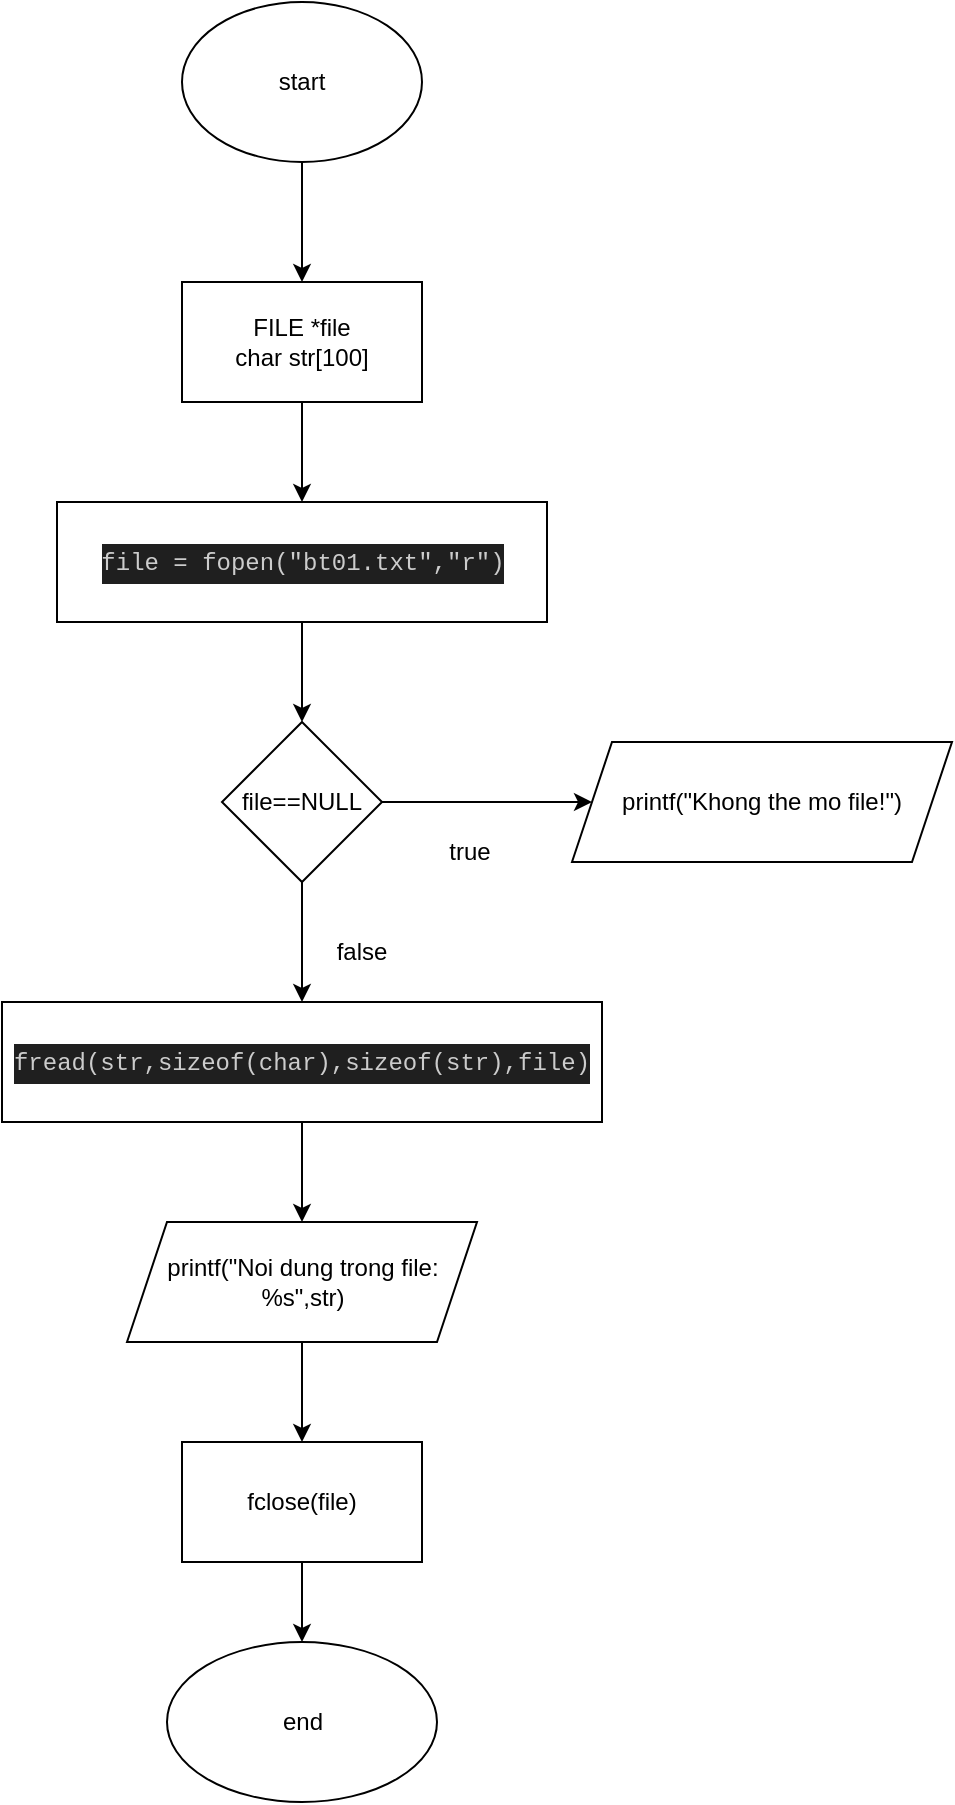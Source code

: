 <mxfile version="22.1.5" type="device">
  <diagram id="C5RBs43oDa-KdzZeNtuy" name="Page-1">
    <mxGraphModel dx="1120" dy="478" grid="1" gridSize="10" guides="1" tooltips="1" connect="1" arrows="1" fold="1" page="1" pageScale="1" pageWidth="827" pageHeight="1169" math="0" shadow="0">
      <root>
        <mxCell id="WIyWlLk6GJQsqaUBKTNV-0" />
        <mxCell id="WIyWlLk6GJQsqaUBKTNV-1" parent="WIyWlLk6GJQsqaUBKTNV-0" />
        <mxCell id="SiKH6Yoqfr_jh62dONYM-0" value="" style="edgeStyle=orthogonalEdgeStyle;rounded=0;orthogonalLoop=1;jettySize=auto;html=1;entryX=0.5;entryY=0;entryDx=0;entryDy=0;" edge="1" parent="WIyWlLk6GJQsqaUBKTNV-1" source="SiKH6Yoqfr_jh62dONYM-1" target="SiKH6Yoqfr_jh62dONYM-17">
          <mxGeometry relative="1" as="geometry">
            <mxPoint x="425" y="180" as="targetPoint" />
          </mxGeometry>
        </mxCell>
        <mxCell id="SiKH6Yoqfr_jh62dONYM-1" value="start" style="ellipse;whiteSpace=wrap;html=1;" vertex="1" parent="WIyWlLk6GJQsqaUBKTNV-1">
          <mxGeometry x="365" y="20" width="120" height="80" as="geometry" />
        </mxCell>
        <mxCell id="SiKH6Yoqfr_jh62dONYM-2" value="" style="edgeStyle=orthogonalEdgeStyle;rounded=0;orthogonalLoop=1;jettySize=auto;html=1;exitX=0.5;exitY=1;exitDx=0;exitDy=0;" edge="1" parent="WIyWlLk6GJQsqaUBKTNV-1" source="SiKH6Yoqfr_jh62dONYM-17" target="SiKH6Yoqfr_jh62dONYM-5">
          <mxGeometry relative="1" as="geometry">
            <mxPoint x="425" y="260" as="sourcePoint" />
          </mxGeometry>
        </mxCell>
        <mxCell id="SiKH6Yoqfr_jh62dONYM-4" value="" style="edgeStyle=orthogonalEdgeStyle;rounded=0;orthogonalLoop=1;jettySize=auto;html=1;" edge="1" parent="WIyWlLk6GJQsqaUBKTNV-1" source="SiKH6Yoqfr_jh62dONYM-5" target="SiKH6Yoqfr_jh62dONYM-8">
          <mxGeometry relative="1" as="geometry" />
        </mxCell>
        <mxCell id="SiKH6Yoqfr_jh62dONYM-5" value="&lt;div style=&quot;background-color: rgb(31, 31, 31); line-height: 19px;&quot;&gt;&lt;font face=&quot;Consolas, Courier New, monospace&quot; color=&quot;#cccccc&quot;&gt;file = fopen(&quot;bt01.txt&quot;,&quot;r&quot;)&lt;/font&gt;&lt;br&gt;&lt;/div&gt;" style="rounded=0;whiteSpace=wrap;html=1;" vertex="1" parent="WIyWlLk6GJQsqaUBKTNV-1">
          <mxGeometry x="302.5" y="270" width="245" height="60" as="geometry" />
        </mxCell>
        <mxCell id="SiKH6Yoqfr_jh62dONYM-6" value="" style="edgeStyle=orthogonalEdgeStyle;rounded=0;orthogonalLoop=1;jettySize=auto;html=1;" edge="1" parent="WIyWlLk6GJQsqaUBKTNV-1" source="SiKH6Yoqfr_jh62dONYM-8" target="SiKH6Yoqfr_jh62dONYM-9">
          <mxGeometry relative="1" as="geometry" />
        </mxCell>
        <mxCell id="SiKH6Yoqfr_jh62dONYM-7" value="" style="edgeStyle=orthogonalEdgeStyle;rounded=0;orthogonalLoop=1;jettySize=auto;html=1;" edge="1" parent="WIyWlLk6GJQsqaUBKTNV-1" source="SiKH6Yoqfr_jh62dONYM-8" target="SiKH6Yoqfr_jh62dONYM-11">
          <mxGeometry relative="1" as="geometry" />
        </mxCell>
        <mxCell id="SiKH6Yoqfr_jh62dONYM-8" value="file==NULL" style="rhombus;whiteSpace=wrap;html=1;rounded=0;" vertex="1" parent="WIyWlLk6GJQsqaUBKTNV-1">
          <mxGeometry x="385" y="380" width="80" height="80" as="geometry" />
        </mxCell>
        <mxCell id="SiKH6Yoqfr_jh62dONYM-9" value="printf(&quot;Khong the mo file!&quot;)" style="shape=parallelogram;perimeter=parallelogramPerimeter;whiteSpace=wrap;html=1;fixedSize=1;" vertex="1" parent="WIyWlLk6GJQsqaUBKTNV-1">
          <mxGeometry x="560" y="390" width="190" height="60" as="geometry" />
        </mxCell>
        <mxCell id="SiKH6Yoqfr_jh62dONYM-20" value="" style="edgeStyle=orthogonalEdgeStyle;rounded=0;orthogonalLoop=1;jettySize=auto;html=1;" edge="1" parent="WIyWlLk6GJQsqaUBKTNV-1" source="SiKH6Yoqfr_jh62dONYM-11" target="SiKH6Yoqfr_jh62dONYM-19">
          <mxGeometry relative="1" as="geometry" />
        </mxCell>
        <mxCell id="SiKH6Yoqfr_jh62dONYM-11" value="&lt;div style=&quot;background-color: rgb(31, 31, 31); line-height: 19px;&quot;&gt;&lt;div style=&quot;line-height: 19px;&quot;&gt;&lt;div style=&quot;line-height: 19px;&quot;&gt;&lt;font face=&quot;Consolas, Courier New, monospace&quot; color=&quot;#cccccc&quot;&gt;fread(str,sizeof(char),sizeof(str),file)&lt;/font&gt;&lt;br&gt;&lt;/div&gt;&lt;/div&gt;&lt;/div&gt;" style="rounded=0;whiteSpace=wrap;html=1;" vertex="1" parent="WIyWlLk6GJQsqaUBKTNV-1">
          <mxGeometry x="275" y="520" width="300" height="60" as="geometry" />
        </mxCell>
        <mxCell id="SiKH6Yoqfr_jh62dONYM-12" value="true" style="text;html=1;strokeColor=none;fillColor=none;align=center;verticalAlign=middle;whiteSpace=wrap;rounded=0;" vertex="1" parent="WIyWlLk6GJQsqaUBKTNV-1">
          <mxGeometry x="479" y="430" width="60" height="30" as="geometry" />
        </mxCell>
        <mxCell id="SiKH6Yoqfr_jh62dONYM-13" value="false" style="text;html=1;strokeColor=none;fillColor=none;align=center;verticalAlign=middle;whiteSpace=wrap;rounded=0;" vertex="1" parent="WIyWlLk6GJQsqaUBKTNV-1">
          <mxGeometry x="425" y="480" width="60" height="30" as="geometry" />
        </mxCell>
        <mxCell id="SiKH6Yoqfr_jh62dONYM-14" value="" style="edgeStyle=orthogonalEdgeStyle;rounded=0;orthogonalLoop=1;jettySize=auto;html=1;" edge="1" parent="WIyWlLk6GJQsqaUBKTNV-1" source="SiKH6Yoqfr_jh62dONYM-15" target="SiKH6Yoqfr_jh62dONYM-16">
          <mxGeometry relative="1" as="geometry" />
        </mxCell>
        <mxCell id="SiKH6Yoqfr_jh62dONYM-15" value="fclose(file)" style="whiteSpace=wrap;html=1;rounded=0;" vertex="1" parent="WIyWlLk6GJQsqaUBKTNV-1">
          <mxGeometry x="365" y="740" width="120" height="60" as="geometry" />
        </mxCell>
        <mxCell id="SiKH6Yoqfr_jh62dONYM-16" value="end" style="ellipse;whiteSpace=wrap;html=1;rounded=0;" vertex="1" parent="WIyWlLk6GJQsqaUBKTNV-1">
          <mxGeometry x="357.5" y="840" width="135" height="80" as="geometry" />
        </mxCell>
        <mxCell id="SiKH6Yoqfr_jh62dONYM-17" value="&lt;div&gt;FILE *file&lt;/div&gt;&lt;div&gt;char str[100]&lt;span style=&quot;&quot;&gt;&lt;/span&gt;&lt;/div&gt;" style="rounded=0;whiteSpace=wrap;html=1;" vertex="1" parent="WIyWlLk6GJQsqaUBKTNV-1">
          <mxGeometry x="365" y="160" width="120" height="60" as="geometry" />
        </mxCell>
        <mxCell id="SiKH6Yoqfr_jh62dONYM-21" value="" style="edgeStyle=orthogonalEdgeStyle;rounded=0;orthogonalLoop=1;jettySize=auto;html=1;" edge="1" parent="WIyWlLk6GJQsqaUBKTNV-1" source="SiKH6Yoqfr_jh62dONYM-19" target="SiKH6Yoqfr_jh62dONYM-15">
          <mxGeometry relative="1" as="geometry" />
        </mxCell>
        <mxCell id="SiKH6Yoqfr_jh62dONYM-19" value="printf(&quot;Noi dung trong file: %s&quot;,str)" style="shape=parallelogram;perimeter=parallelogramPerimeter;whiteSpace=wrap;html=1;fixedSize=1;" vertex="1" parent="WIyWlLk6GJQsqaUBKTNV-1">
          <mxGeometry x="337.5" y="630" width="175" height="60" as="geometry" />
        </mxCell>
      </root>
    </mxGraphModel>
  </diagram>
</mxfile>
